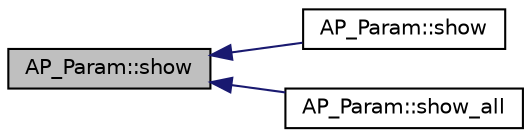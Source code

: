 digraph "AP_Param::show"
{
 // INTERACTIVE_SVG=YES
  edge [fontname="Helvetica",fontsize="10",labelfontname="Helvetica",labelfontsize="10"];
  node [fontname="Helvetica",fontsize="10",shape=record];
  rankdir="LR";
  Node1 [label="AP_Param::show",height=0.2,width=0.4,color="black", fillcolor="grey75", style="filled", fontcolor="black"];
  Node1 -> Node2 [dir="back",color="midnightblue",fontsize="10",style="solid",fontname="Helvetica"];
  Node2 [label="AP_Param::show",height=0.2,width=0.4,color="black", fillcolor="white", style="filled",URL="$classAP__Param.html#a2319bfb40f3b06d0db1f7483e5973bb0",tooltip="print the value of one variable "];
  Node1 -> Node3 [dir="back",color="midnightblue",fontsize="10",style="solid",fontname="Helvetica"];
  Node3 [label="AP_Param::show_all",height=0.2,width=0.4,color="black", fillcolor="white", style="filled",URL="$classAP__Param.html#aa36407f7c1e11ab7c144f14a26a4b7d3",tooltip="print the value of all variables "];
}
